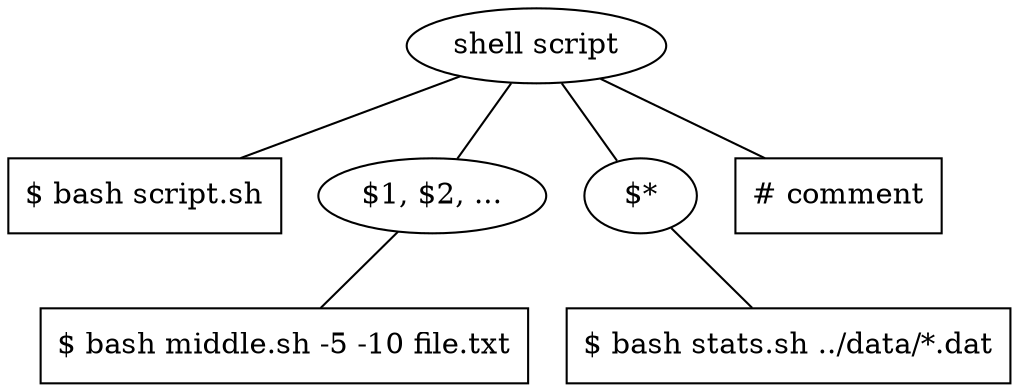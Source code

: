 graph G {
  script [label="shell script"];
  running [shape=rect, label="$ bash script.sh"];
  positional_args [label="$1, $2, ..."];
  positional_example [shape=rect, label="$ bash middle.sh -5 -10 file.txt"];
  all_args [label="$*"];
  all_example [shape=rect, label="$ bash stats.sh ../data/*.dat"];
  comment [shape=rect, label="# comment"];

  script -- running;
  script -- positional_args -- positional_example;
  script -- all_args -- all_example;
  script -- comment;
}